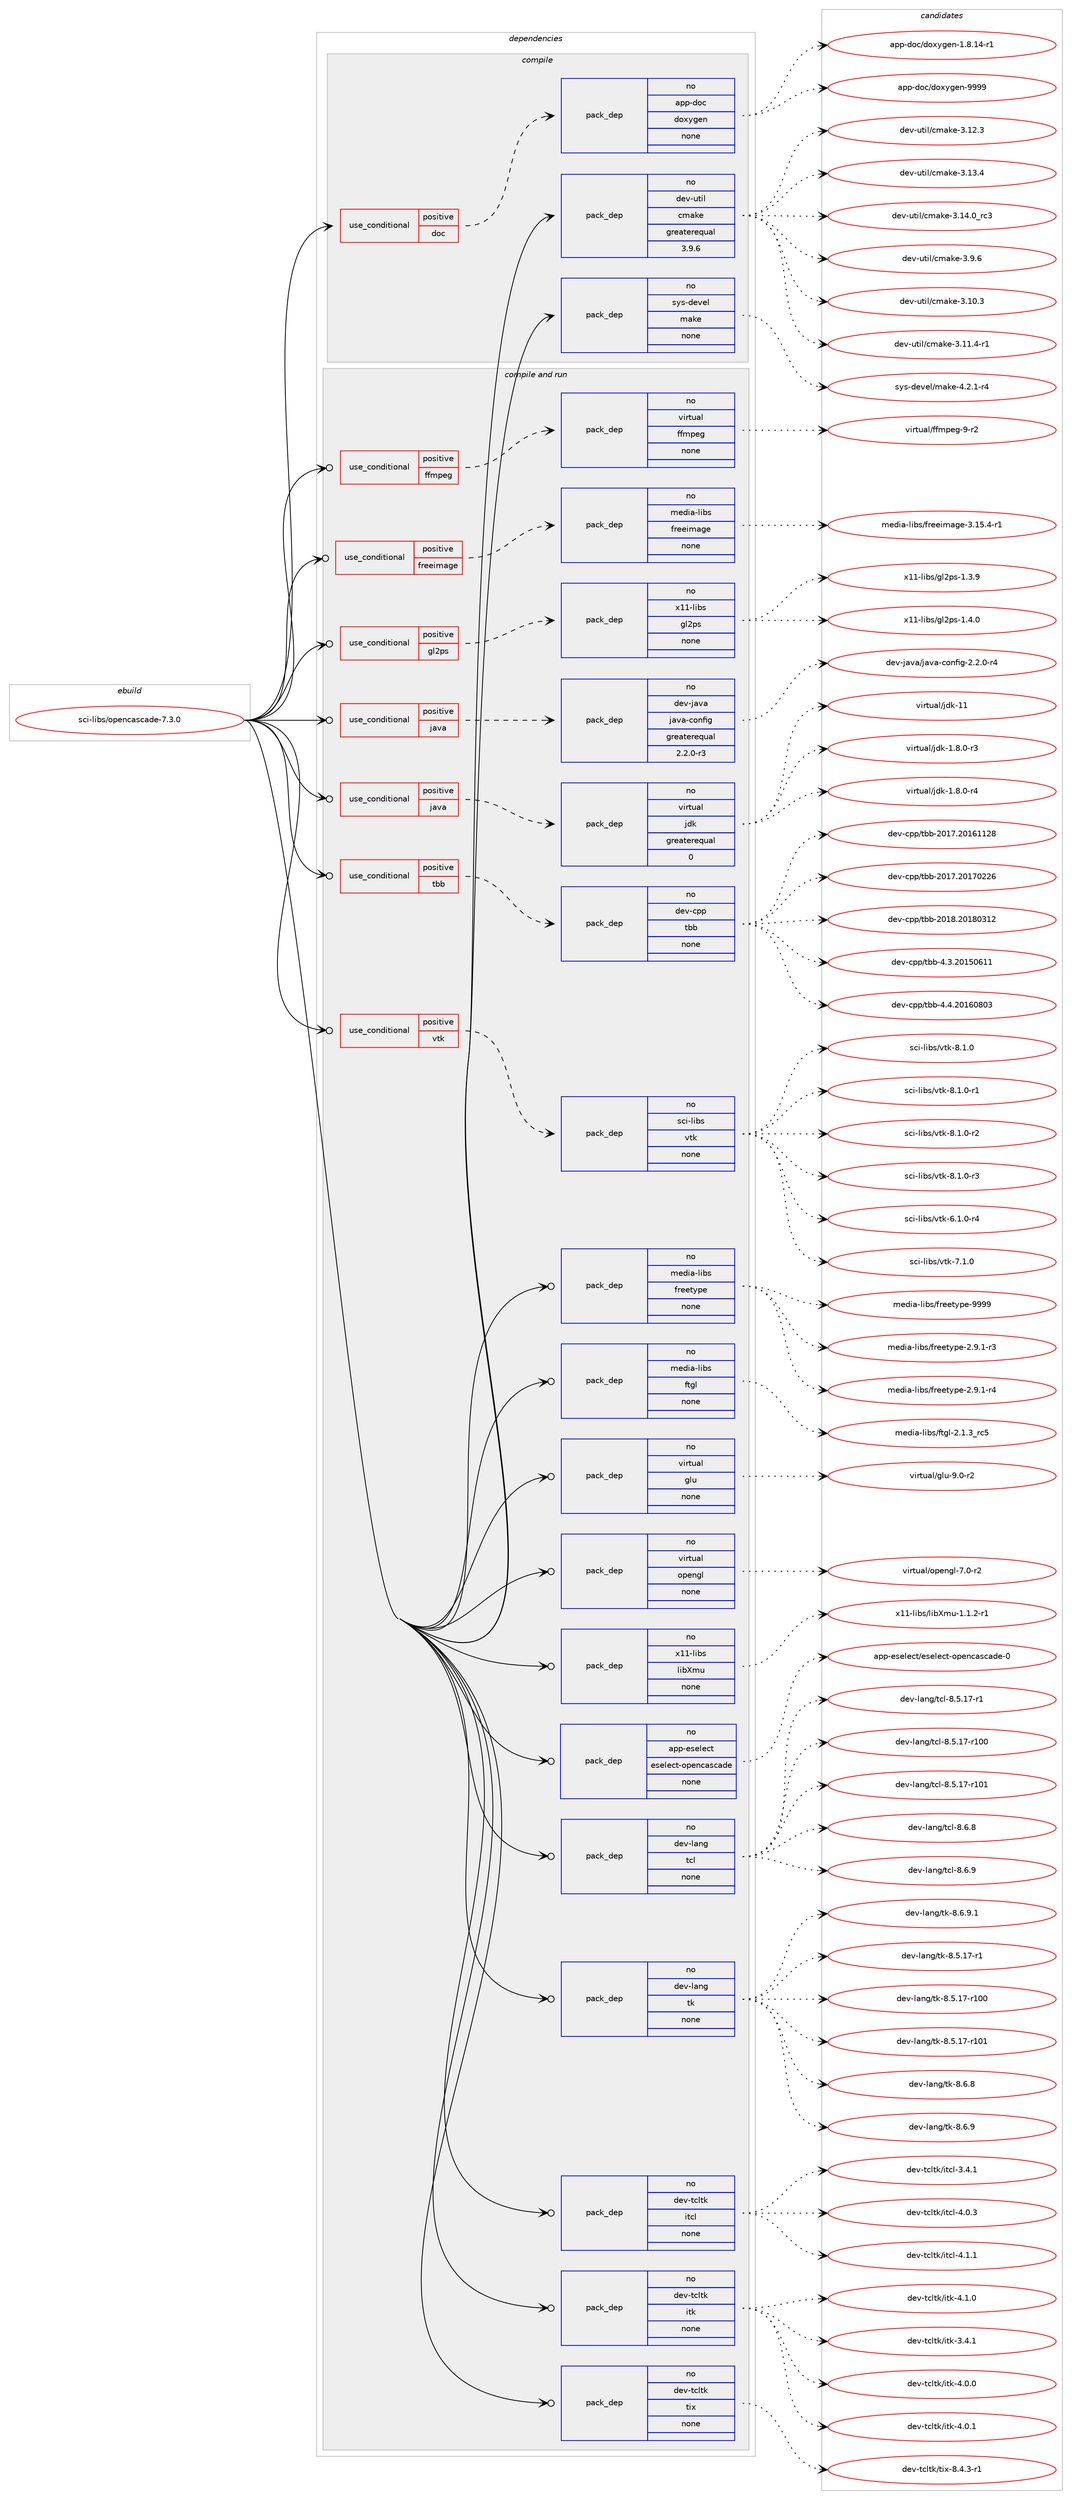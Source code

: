 digraph prolog {

# *************
# Graph options
# *************

newrank=true;
concentrate=true;
compound=true;
graph [rankdir=LR,fontname=Helvetica,fontsize=10,ranksep=1.5];#, ranksep=2.5, nodesep=0.2];
edge  [arrowhead=vee];
node  [fontname=Helvetica,fontsize=10];

# **********
# The ebuild
# **********

subgraph cluster_leftcol {
color=gray;
rank=same;
label=<<i>ebuild</i>>;
id [label="sci-libs/opencascade-7.3.0", color=red, width=4, href="../sci-libs/opencascade-7.3.0.svg"];
}

# ****************
# The dependencies
# ****************

subgraph cluster_midcol {
color=gray;
label=<<i>dependencies</i>>;
subgraph cluster_compile {
fillcolor="#eeeeee";
style=filled;
label=<<i>compile</i>>;
subgraph cond453879 {
dependency1695381 [label=<<TABLE BORDER="0" CELLBORDER="1" CELLSPACING="0" CELLPADDING="4"><TR><TD ROWSPAN="3" CELLPADDING="10">use_conditional</TD></TR><TR><TD>positive</TD></TR><TR><TD>doc</TD></TR></TABLE>>, shape=none, color=red];
subgraph pack1213700 {
dependency1695382 [label=<<TABLE BORDER="0" CELLBORDER="1" CELLSPACING="0" CELLPADDING="4" WIDTH="220"><TR><TD ROWSPAN="6" CELLPADDING="30">pack_dep</TD></TR><TR><TD WIDTH="110">no</TD></TR><TR><TD>app-doc</TD></TR><TR><TD>doxygen</TD></TR><TR><TD>none</TD></TR><TR><TD></TD></TR></TABLE>>, shape=none, color=blue];
}
dependency1695381:e -> dependency1695382:w [weight=20,style="dashed",arrowhead="vee"];
}
id:e -> dependency1695381:w [weight=20,style="solid",arrowhead="vee"];
subgraph pack1213701 {
dependency1695383 [label=<<TABLE BORDER="0" CELLBORDER="1" CELLSPACING="0" CELLPADDING="4" WIDTH="220"><TR><TD ROWSPAN="6" CELLPADDING="30">pack_dep</TD></TR><TR><TD WIDTH="110">no</TD></TR><TR><TD>dev-util</TD></TR><TR><TD>cmake</TD></TR><TR><TD>greaterequal</TD></TR><TR><TD>3.9.6</TD></TR></TABLE>>, shape=none, color=blue];
}
id:e -> dependency1695383:w [weight=20,style="solid",arrowhead="vee"];
subgraph pack1213702 {
dependency1695384 [label=<<TABLE BORDER="0" CELLBORDER="1" CELLSPACING="0" CELLPADDING="4" WIDTH="220"><TR><TD ROWSPAN="6" CELLPADDING="30">pack_dep</TD></TR><TR><TD WIDTH="110">no</TD></TR><TR><TD>sys-devel</TD></TR><TR><TD>make</TD></TR><TR><TD>none</TD></TR><TR><TD></TD></TR></TABLE>>, shape=none, color=blue];
}
id:e -> dependency1695384:w [weight=20,style="solid",arrowhead="vee"];
}
subgraph cluster_compileandrun {
fillcolor="#eeeeee";
style=filled;
label=<<i>compile and run</i>>;
subgraph cond453880 {
dependency1695385 [label=<<TABLE BORDER="0" CELLBORDER="1" CELLSPACING="0" CELLPADDING="4"><TR><TD ROWSPAN="3" CELLPADDING="10">use_conditional</TD></TR><TR><TD>positive</TD></TR><TR><TD>ffmpeg</TD></TR></TABLE>>, shape=none, color=red];
subgraph pack1213703 {
dependency1695386 [label=<<TABLE BORDER="0" CELLBORDER="1" CELLSPACING="0" CELLPADDING="4" WIDTH="220"><TR><TD ROWSPAN="6" CELLPADDING="30">pack_dep</TD></TR><TR><TD WIDTH="110">no</TD></TR><TR><TD>virtual</TD></TR><TR><TD>ffmpeg</TD></TR><TR><TD>none</TD></TR><TR><TD></TD></TR></TABLE>>, shape=none, color=blue];
}
dependency1695385:e -> dependency1695386:w [weight=20,style="dashed",arrowhead="vee"];
}
id:e -> dependency1695385:w [weight=20,style="solid",arrowhead="odotvee"];
subgraph cond453881 {
dependency1695387 [label=<<TABLE BORDER="0" CELLBORDER="1" CELLSPACING="0" CELLPADDING="4"><TR><TD ROWSPAN="3" CELLPADDING="10">use_conditional</TD></TR><TR><TD>positive</TD></TR><TR><TD>freeimage</TD></TR></TABLE>>, shape=none, color=red];
subgraph pack1213704 {
dependency1695388 [label=<<TABLE BORDER="0" CELLBORDER="1" CELLSPACING="0" CELLPADDING="4" WIDTH="220"><TR><TD ROWSPAN="6" CELLPADDING="30">pack_dep</TD></TR><TR><TD WIDTH="110">no</TD></TR><TR><TD>media-libs</TD></TR><TR><TD>freeimage</TD></TR><TR><TD>none</TD></TR><TR><TD></TD></TR></TABLE>>, shape=none, color=blue];
}
dependency1695387:e -> dependency1695388:w [weight=20,style="dashed",arrowhead="vee"];
}
id:e -> dependency1695387:w [weight=20,style="solid",arrowhead="odotvee"];
subgraph cond453882 {
dependency1695389 [label=<<TABLE BORDER="0" CELLBORDER="1" CELLSPACING="0" CELLPADDING="4"><TR><TD ROWSPAN="3" CELLPADDING="10">use_conditional</TD></TR><TR><TD>positive</TD></TR><TR><TD>gl2ps</TD></TR></TABLE>>, shape=none, color=red];
subgraph pack1213705 {
dependency1695390 [label=<<TABLE BORDER="0" CELLBORDER="1" CELLSPACING="0" CELLPADDING="4" WIDTH="220"><TR><TD ROWSPAN="6" CELLPADDING="30">pack_dep</TD></TR><TR><TD WIDTH="110">no</TD></TR><TR><TD>x11-libs</TD></TR><TR><TD>gl2ps</TD></TR><TR><TD>none</TD></TR><TR><TD></TD></TR></TABLE>>, shape=none, color=blue];
}
dependency1695389:e -> dependency1695390:w [weight=20,style="dashed",arrowhead="vee"];
}
id:e -> dependency1695389:w [weight=20,style="solid",arrowhead="odotvee"];
subgraph cond453883 {
dependency1695391 [label=<<TABLE BORDER="0" CELLBORDER="1" CELLSPACING="0" CELLPADDING="4"><TR><TD ROWSPAN="3" CELLPADDING="10">use_conditional</TD></TR><TR><TD>positive</TD></TR><TR><TD>java</TD></TR></TABLE>>, shape=none, color=red];
subgraph pack1213706 {
dependency1695392 [label=<<TABLE BORDER="0" CELLBORDER="1" CELLSPACING="0" CELLPADDING="4" WIDTH="220"><TR><TD ROWSPAN="6" CELLPADDING="30">pack_dep</TD></TR><TR><TD WIDTH="110">no</TD></TR><TR><TD>dev-java</TD></TR><TR><TD>java-config</TD></TR><TR><TD>greaterequal</TD></TR><TR><TD>2.2.0-r3</TD></TR></TABLE>>, shape=none, color=blue];
}
dependency1695391:e -> dependency1695392:w [weight=20,style="dashed",arrowhead="vee"];
}
id:e -> dependency1695391:w [weight=20,style="solid",arrowhead="odotvee"];
subgraph cond453884 {
dependency1695393 [label=<<TABLE BORDER="0" CELLBORDER="1" CELLSPACING="0" CELLPADDING="4"><TR><TD ROWSPAN="3" CELLPADDING="10">use_conditional</TD></TR><TR><TD>positive</TD></TR><TR><TD>java</TD></TR></TABLE>>, shape=none, color=red];
subgraph pack1213707 {
dependency1695394 [label=<<TABLE BORDER="0" CELLBORDER="1" CELLSPACING="0" CELLPADDING="4" WIDTH="220"><TR><TD ROWSPAN="6" CELLPADDING="30">pack_dep</TD></TR><TR><TD WIDTH="110">no</TD></TR><TR><TD>virtual</TD></TR><TR><TD>jdk</TD></TR><TR><TD>greaterequal</TD></TR><TR><TD>0</TD></TR></TABLE>>, shape=none, color=blue];
}
dependency1695393:e -> dependency1695394:w [weight=20,style="dashed",arrowhead="vee"];
}
id:e -> dependency1695393:w [weight=20,style="solid",arrowhead="odotvee"];
subgraph cond453885 {
dependency1695395 [label=<<TABLE BORDER="0" CELLBORDER="1" CELLSPACING="0" CELLPADDING="4"><TR><TD ROWSPAN="3" CELLPADDING="10">use_conditional</TD></TR><TR><TD>positive</TD></TR><TR><TD>tbb</TD></TR></TABLE>>, shape=none, color=red];
subgraph pack1213708 {
dependency1695396 [label=<<TABLE BORDER="0" CELLBORDER="1" CELLSPACING="0" CELLPADDING="4" WIDTH="220"><TR><TD ROWSPAN="6" CELLPADDING="30">pack_dep</TD></TR><TR><TD WIDTH="110">no</TD></TR><TR><TD>dev-cpp</TD></TR><TR><TD>tbb</TD></TR><TR><TD>none</TD></TR><TR><TD></TD></TR></TABLE>>, shape=none, color=blue];
}
dependency1695395:e -> dependency1695396:w [weight=20,style="dashed",arrowhead="vee"];
}
id:e -> dependency1695395:w [weight=20,style="solid",arrowhead="odotvee"];
subgraph cond453886 {
dependency1695397 [label=<<TABLE BORDER="0" CELLBORDER="1" CELLSPACING="0" CELLPADDING="4"><TR><TD ROWSPAN="3" CELLPADDING="10">use_conditional</TD></TR><TR><TD>positive</TD></TR><TR><TD>vtk</TD></TR></TABLE>>, shape=none, color=red];
subgraph pack1213709 {
dependency1695398 [label=<<TABLE BORDER="0" CELLBORDER="1" CELLSPACING="0" CELLPADDING="4" WIDTH="220"><TR><TD ROWSPAN="6" CELLPADDING="30">pack_dep</TD></TR><TR><TD WIDTH="110">no</TD></TR><TR><TD>sci-libs</TD></TR><TR><TD>vtk</TD></TR><TR><TD>none</TD></TR><TR><TD></TD></TR></TABLE>>, shape=none, color=blue];
}
dependency1695397:e -> dependency1695398:w [weight=20,style="dashed",arrowhead="vee"];
}
id:e -> dependency1695397:w [weight=20,style="solid",arrowhead="odotvee"];
subgraph pack1213710 {
dependency1695399 [label=<<TABLE BORDER="0" CELLBORDER="1" CELLSPACING="0" CELLPADDING="4" WIDTH="220"><TR><TD ROWSPAN="6" CELLPADDING="30">pack_dep</TD></TR><TR><TD WIDTH="110">no</TD></TR><TR><TD>app-eselect</TD></TR><TR><TD>eselect-opencascade</TD></TR><TR><TD>none</TD></TR><TR><TD></TD></TR></TABLE>>, shape=none, color=blue];
}
id:e -> dependency1695399:w [weight=20,style="solid",arrowhead="odotvee"];
subgraph pack1213711 {
dependency1695400 [label=<<TABLE BORDER="0" CELLBORDER="1" CELLSPACING="0" CELLPADDING="4" WIDTH="220"><TR><TD ROWSPAN="6" CELLPADDING="30">pack_dep</TD></TR><TR><TD WIDTH="110">no</TD></TR><TR><TD>dev-lang</TD></TR><TR><TD>tcl</TD></TR><TR><TD>none</TD></TR><TR><TD></TD></TR></TABLE>>, shape=none, color=blue];
}
id:e -> dependency1695400:w [weight=20,style="solid",arrowhead="odotvee"];
subgraph pack1213712 {
dependency1695401 [label=<<TABLE BORDER="0" CELLBORDER="1" CELLSPACING="0" CELLPADDING="4" WIDTH="220"><TR><TD ROWSPAN="6" CELLPADDING="30">pack_dep</TD></TR><TR><TD WIDTH="110">no</TD></TR><TR><TD>dev-lang</TD></TR><TR><TD>tk</TD></TR><TR><TD>none</TD></TR><TR><TD></TD></TR></TABLE>>, shape=none, color=blue];
}
id:e -> dependency1695401:w [weight=20,style="solid",arrowhead="odotvee"];
subgraph pack1213713 {
dependency1695402 [label=<<TABLE BORDER="0" CELLBORDER="1" CELLSPACING="0" CELLPADDING="4" WIDTH="220"><TR><TD ROWSPAN="6" CELLPADDING="30">pack_dep</TD></TR><TR><TD WIDTH="110">no</TD></TR><TR><TD>dev-tcltk</TD></TR><TR><TD>itcl</TD></TR><TR><TD>none</TD></TR><TR><TD></TD></TR></TABLE>>, shape=none, color=blue];
}
id:e -> dependency1695402:w [weight=20,style="solid",arrowhead="odotvee"];
subgraph pack1213714 {
dependency1695403 [label=<<TABLE BORDER="0" CELLBORDER="1" CELLSPACING="0" CELLPADDING="4" WIDTH="220"><TR><TD ROWSPAN="6" CELLPADDING="30">pack_dep</TD></TR><TR><TD WIDTH="110">no</TD></TR><TR><TD>dev-tcltk</TD></TR><TR><TD>itk</TD></TR><TR><TD>none</TD></TR><TR><TD></TD></TR></TABLE>>, shape=none, color=blue];
}
id:e -> dependency1695403:w [weight=20,style="solid",arrowhead="odotvee"];
subgraph pack1213715 {
dependency1695404 [label=<<TABLE BORDER="0" CELLBORDER="1" CELLSPACING="0" CELLPADDING="4" WIDTH="220"><TR><TD ROWSPAN="6" CELLPADDING="30">pack_dep</TD></TR><TR><TD WIDTH="110">no</TD></TR><TR><TD>dev-tcltk</TD></TR><TR><TD>tix</TD></TR><TR><TD>none</TD></TR><TR><TD></TD></TR></TABLE>>, shape=none, color=blue];
}
id:e -> dependency1695404:w [weight=20,style="solid",arrowhead="odotvee"];
subgraph pack1213716 {
dependency1695405 [label=<<TABLE BORDER="0" CELLBORDER="1" CELLSPACING="0" CELLPADDING="4" WIDTH="220"><TR><TD ROWSPAN="6" CELLPADDING="30">pack_dep</TD></TR><TR><TD WIDTH="110">no</TD></TR><TR><TD>media-libs</TD></TR><TR><TD>freetype</TD></TR><TR><TD>none</TD></TR><TR><TD></TD></TR></TABLE>>, shape=none, color=blue];
}
id:e -> dependency1695405:w [weight=20,style="solid",arrowhead="odotvee"];
subgraph pack1213717 {
dependency1695406 [label=<<TABLE BORDER="0" CELLBORDER="1" CELLSPACING="0" CELLPADDING="4" WIDTH="220"><TR><TD ROWSPAN="6" CELLPADDING="30">pack_dep</TD></TR><TR><TD WIDTH="110">no</TD></TR><TR><TD>media-libs</TD></TR><TR><TD>ftgl</TD></TR><TR><TD>none</TD></TR><TR><TD></TD></TR></TABLE>>, shape=none, color=blue];
}
id:e -> dependency1695406:w [weight=20,style="solid",arrowhead="odotvee"];
subgraph pack1213718 {
dependency1695407 [label=<<TABLE BORDER="0" CELLBORDER="1" CELLSPACING="0" CELLPADDING="4" WIDTH="220"><TR><TD ROWSPAN="6" CELLPADDING="30">pack_dep</TD></TR><TR><TD WIDTH="110">no</TD></TR><TR><TD>virtual</TD></TR><TR><TD>glu</TD></TR><TR><TD>none</TD></TR><TR><TD></TD></TR></TABLE>>, shape=none, color=blue];
}
id:e -> dependency1695407:w [weight=20,style="solid",arrowhead="odotvee"];
subgraph pack1213719 {
dependency1695408 [label=<<TABLE BORDER="0" CELLBORDER="1" CELLSPACING="0" CELLPADDING="4" WIDTH="220"><TR><TD ROWSPAN="6" CELLPADDING="30">pack_dep</TD></TR><TR><TD WIDTH="110">no</TD></TR><TR><TD>virtual</TD></TR><TR><TD>opengl</TD></TR><TR><TD>none</TD></TR><TR><TD></TD></TR></TABLE>>, shape=none, color=blue];
}
id:e -> dependency1695408:w [weight=20,style="solid",arrowhead="odotvee"];
subgraph pack1213720 {
dependency1695409 [label=<<TABLE BORDER="0" CELLBORDER="1" CELLSPACING="0" CELLPADDING="4" WIDTH="220"><TR><TD ROWSPAN="6" CELLPADDING="30">pack_dep</TD></TR><TR><TD WIDTH="110">no</TD></TR><TR><TD>x11-libs</TD></TR><TR><TD>libXmu</TD></TR><TR><TD>none</TD></TR><TR><TD></TD></TR></TABLE>>, shape=none, color=blue];
}
id:e -> dependency1695409:w [weight=20,style="solid",arrowhead="odotvee"];
}
subgraph cluster_run {
fillcolor="#eeeeee";
style=filled;
label=<<i>run</i>>;
}
}

# **************
# The candidates
# **************

subgraph cluster_choices {
rank=same;
color=gray;
label=<<i>candidates</i>>;

subgraph choice1213700 {
color=black;
nodesep=1;
choice97112112451001119947100111120121103101110454946564649524511449 [label="app-doc/doxygen-1.8.14-r1", color=red, width=4,href="../app-doc/doxygen-1.8.14-r1.svg"];
choice971121124510011199471001111201211031011104557575757 [label="app-doc/doxygen-9999", color=red, width=4,href="../app-doc/doxygen-9999.svg"];
dependency1695382:e -> choice97112112451001119947100111120121103101110454946564649524511449:w [style=dotted,weight="100"];
dependency1695382:e -> choice971121124510011199471001111201211031011104557575757:w [style=dotted,weight="100"];
}
subgraph choice1213701 {
color=black;
nodesep=1;
choice1001011184511711610510847991099710710145514649484651 [label="dev-util/cmake-3.10.3", color=red, width=4,href="../dev-util/cmake-3.10.3.svg"];
choice10010111845117116105108479910997107101455146494946524511449 [label="dev-util/cmake-3.11.4-r1", color=red, width=4,href="../dev-util/cmake-3.11.4-r1.svg"];
choice1001011184511711610510847991099710710145514649504651 [label="dev-util/cmake-3.12.3", color=red, width=4,href="../dev-util/cmake-3.12.3.svg"];
choice1001011184511711610510847991099710710145514649514652 [label="dev-util/cmake-3.13.4", color=red, width=4,href="../dev-util/cmake-3.13.4.svg"];
choice1001011184511711610510847991099710710145514649524648951149951 [label="dev-util/cmake-3.14.0_rc3", color=red, width=4,href="../dev-util/cmake-3.14.0_rc3.svg"];
choice10010111845117116105108479910997107101455146574654 [label="dev-util/cmake-3.9.6", color=red, width=4,href="../dev-util/cmake-3.9.6.svg"];
dependency1695383:e -> choice1001011184511711610510847991099710710145514649484651:w [style=dotted,weight="100"];
dependency1695383:e -> choice10010111845117116105108479910997107101455146494946524511449:w [style=dotted,weight="100"];
dependency1695383:e -> choice1001011184511711610510847991099710710145514649504651:w [style=dotted,weight="100"];
dependency1695383:e -> choice1001011184511711610510847991099710710145514649514652:w [style=dotted,weight="100"];
dependency1695383:e -> choice1001011184511711610510847991099710710145514649524648951149951:w [style=dotted,weight="100"];
dependency1695383:e -> choice10010111845117116105108479910997107101455146574654:w [style=dotted,weight="100"];
}
subgraph choice1213702 {
color=black;
nodesep=1;
choice1151211154510010111810110847109971071014552465046494511452 [label="sys-devel/make-4.2.1-r4", color=red, width=4,href="../sys-devel/make-4.2.1-r4.svg"];
dependency1695384:e -> choice1151211154510010111810110847109971071014552465046494511452:w [style=dotted,weight="100"];
}
subgraph choice1213703 {
color=black;
nodesep=1;
choice118105114116117971084710210210911210110345574511450 [label="virtual/ffmpeg-9-r2", color=red, width=4,href="../virtual/ffmpeg-9-r2.svg"];
dependency1695386:e -> choice118105114116117971084710210210911210110345574511450:w [style=dotted,weight="100"];
}
subgraph choice1213704 {
color=black;
nodesep=1;
choice1091011001059745108105981154710211410110110510997103101455146495346524511449 [label="media-libs/freeimage-3.15.4-r1", color=red, width=4,href="../media-libs/freeimage-3.15.4-r1.svg"];
dependency1695388:e -> choice1091011001059745108105981154710211410110110510997103101455146495346524511449:w [style=dotted,weight="100"];
}
subgraph choice1213705 {
color=black;
nodesep=1;
choice120494945108105981154710310850112115454946514657 [label="x11-libs/gl2ps-1.3.9", color=red, width=4,href="../x11-libs/gl2ps-1.3.9.svg"];
choice120494945108105981154710310850112115454946524648 [label="x11-libs/gl2ps-1.4.0", color=red, width=4,href="../x11-libs/gl2ps-1.4.0.svg"];
dependency1695390:e -> choice120494945108105981154710310850112115454946514657:w [style=dotted,weight="100"];
dependency1695390:e -> choice120494945108105981154710310850112115454946524648:w [style=dotted,weight="100"];
}
subgraph choice1213706 {
color=black;
nodesep=1;
choice10010111845106971189747106971189745991111101021051034550465046484511452 [label="dev-java/java-config-2.2.0-r4", color=red, width=4,href="../dev-java/java-config-2.2.0-r4.svg"];
dependency1695392:e -> choice10010111845106971189747106971189745991111101021051034550465046484511452:w [style=dotted,weight="100"];
}
subgraph choice1213707 {
color=black;
nodesep=1;
choice11810511411611797108471061001074549465646484511451 [label="virtual/jdk-1.8.0-r3", color=red, width=4,href="../virtual/jdk-1.8.0-r3.svg"];
choice11810511411611797108471061001074549465646484511452 [label="virtual/jdk-1.8.0-r4", color=red, width=4,href="../virtual/jdk-1.8.0-r4.svg"];
choice1181051141161179710847106100107454949 [label="virtual/jdk-11", color=red, width=4,href="../virtual/jdk-11.svg"];
dependency1695394:e -> choice11810511411611797108471061001074549465646484511451:w [style=dotted,weight="100"];
dependency1695394:e -> choice11810511411611797108471061001074549465646484511452:w [style=dotted,weight="100"];
dependency1695394:e -> choice1181051141161179710847106100107454949:w [style=dotted,weight="100"];
}
subgraph choice1213708 {
color=black;
nodesep=1;
choice10010111845991121124711698984550484955465048495449495056 [label="dev-cpp/tbb-2017.20161128", color=red, width=4,href="../dev-cpp/tbb-2017.20161128.svg"];
choice10010111845991121124711698984550484955465048495548505054 [label="dev-cpp/tbb-2017.20170226", color=red, width=4,href="../dev-cpp/tbb-2017.20170226.svg"];
choice10010111845991121124711698984550484956465048495648514950 [label="dev-cpp/tbb-2018.20180312", color=red, width=4,href="../dev-cpp/tbb-2018.20180312.svg"];
choice100101118459911211247116989845524651465048495348544949 [label="dev-cpp/tbb-4.3.20150611", color=red, width=4,href="../dev-cpp/tbb-4.3.20150611.svg"];
choice100101118459911211247116989845524652465048495448564851 [label="dev-cpp/tbb-4.4.20160803", color=red, width=4,href="../dev-cpp/tbb-4.4.20160803.svg"];
dependency1695396:e -> choice10010111845991121124711698984550484955465048495449495056:w [style=dotted,weight="100"];
dependency1695396:e -> choice10010111845991121124711698984550484955465048495548505054:w [style=dotted,weight="100"];
dependency1695396:e -> choice10010111845991121124711698984550484956465048495648514950:w [style=dotted,weight="100"];
dependency1695396:e -> choice100101118459911211247116989845524651465048495348544949:w [style=dotted,weight="100"];
dependency1695396:e -> choice100101118459911211247116989845524652465048495448564851:w [style=dotted,weight="100"];
}
subgraph choice1213709 {
color=black;
nodesep=1;
choice115991054510810598115471181161074554464946484511452 [label="sci-libs/vtk-6.1.0-r4", color=red, width=4,href="../sci-libs/vtk-6.1.0-r4.svg"];
choice11599105451081059811547118116107455546494648 [label="sci-libs/vtk-7.1.0", color=red, width=4,href="../sci-libs/vtk-7.1.0.svg"];
choice11599105451081059811547118116107455646494648 [label="sci-libs/vtk-8.1.0", color=red, width=4,href="../sci-libs/vtk-8.1.0.svg"];
choice115991054510810598115471181161074556464946484511449 [label="sci-libs/vtk-8.1.0-r1", color=red, width=4,href="../sci-libs/vtk-8.1.0-r1.svg"];
choice115991054510810598115471181161074556464946484511450 [label="sci-libs/vtk-8.1.0-r2", color=red, width=4,href="../sci-libs/vtk-8.1.0-r2.svg"];
choice115991054510810598115471181161074556464946484511451 [label="sci-libs/vtk-8.1.0-r3", color=red, width=4,href="../sci-libs/vtk-8.1.0-r3.svg"];
dependency1695398:e -> choice115991054510810598115471181161074554464946484511452:w [style=dotted,weight="100"];
dependency1695398:e -> choice11599105451081059811547118116107455546494648:w [style=dotted,weight="100"];
dependency1695398:e -> choice11599105451081059811547118116107455646494648:w [style=dotted,weight="100"];
dependency1695398:e -> choice115991054510810598115471181161074556464946484511449:w [style=dotted,weight="100"];
dependency1695398:e -> choice115991054510810598115471181161074556464946484511450:w [style=dotted,weight="100"];
dependency1695398:e -> choice115991054510810598115471181161074556464946484511451:w [style=dotted,weight="100"];
}
subgraph choice1213710 {
color=black;
nodesep=1;
choice971121124510111510110810199116471011151011081019911645111112101110999711599971001014548 [label="app-eselect/eselect-opencascade-0", color=red, width=4,href="../app-eselect/eselect-opencascade-0.svg"];
dependency1695399:e -> choice971121124510111510110810199116471011151011081019911645111112101110999711599971001014548:w [style=dotted,weight="100"];
}
subgraph choice1213711 {
color=black;
nodesep=1;
choice10010111845108971101034711699108455646534649554511449 [label="dev-lang/tcl-8.5.17-r1", color=red, width=4,href="../dev-lang/tcl-8.5.17-r1.svg"];
choice100101118451089711010347116991084556465346495545114494848 [label="dev-lang/tcl-8.5.17-r100", color=red, width=4,href="../dev-lang/tcl-8.5.17-r100.svg"];
choice100101118451089711010347116991084556465346495545114494849 [label="dev-lang/tcl-8.5.17-r101", color=red, width=4,href="../dev-lang/tcl-8.5.17-r101.svg"];
choice10010111845108971101034711699108455646544656 [label="dev-lang/tcl-8.6.8", color=red, width=4,href="../dev-lang/tcl-8.6.8.svg"];
choice10010111845108971101034711699108455646544657 [label="dev-lang/tcl-8.6.9", color=red, width=4,href="../dev-lang/tcl-8.6.9.svg"];
dependency1695400:e -> choice10010111845108971101034711699108455646534649554511449:w [style=dotted,weight="100"];
dependency1695400:e -> choice100101118451089711010347116991084556465346495545114494848:w [style=dotted,weight="100"];
dependency1695400:e -> choice100101118451089711010347116991084556465346495545114494849:w [style=dotted,weight="100"];
dependency1695400:e -> choice10010111845108971101034711699108455646544656:w [style=dotted,weight="100"];
dependency1695400:e -> choice10010111845108971101034711699108455646544657:w [style=dotted,weight="100"];
}
subgraph choice1213712 {
color=black;
nodesep=1;
choice100101118451089711010347116107455646534649554511449 [label="dev-lang/tk-8.5.17-r1", color=red, width=4,href="../dev-lang/tk-8.5.17-r1.svg"];
choice1001011184510897110103471161074556465346495545114494848 [label="dev-lang/tk-8.5.17-r100", color=red, width=4,href="../dev-lang/tk-8.5.17-r100.svg"];
choice1001011184510897110103471161074556465346495545114494849 [label="dev-lang/tk-8.5.17-r101", color=red, width=4,href="../dev-lang/tk-8.5.17-r101.svg"];
choice100101118451089711010347116107455646544656 [label="dev-lang/tk-8.6.8", color=red, width=4,href="../dev-lang/tk-8.6.8.svg"];
choice100101118451089711010347116107455646544657 [label="dev-lang/tk-8.6.9", color=red, width=4,href="../dev-lang/tk-8.6.9.svg"];
choice1001011184510897110103471161074556465446574649 [label="dev-lang/tk-8.6.9.1", color=red, width=4,href="../dev-lang/tk-8.6.9.1.svg"];
dependency1695401:e -> choice100101118451089711010347116107455646534649554511449:w [style=dotted,weight="100"];
dependency1695401:e -> choice1001011184510897110103471161074556465346495545114494848:w [style=dotted,weight="100"];
dependency1695401:e -> choice1001011184510897110103471161074556465346495545114494849:w [style=dotted,weight="100"];
dependency1695401:e -> choice100101118451089711010347116107455646544656:w [style=dotted,weight="100"];
dependency1695401:e -> choice100101118451089711010347116107455646544657:w [style=dotted,weight="100"];
dependency1695401:e -> choice1001011184510897110103471161074556465446574649:w [style=dotted,weight="100"];
}
subgraph choice1213713 {
color=black;
nodesep=1;
choice10010111845116991081161074710511699108455146524649 [label="dev-tcltk/itcl-3.4.1", color=red, width=4,href="../dev-tcltk/itcl-3.4.1.svg"];
choice10010111845116991081161074710511699108455246484651 [label="dev-tcltk/itcl-4.0.3", color=red, width=4,href="../dev-tcltk/itcl-4.0.3.svg"];
choice10010111845116991081161074710511699108455246494649 [label="dev-tcltk/itcl-4.1.1", color=red, width=4,href="../dev-tcltk/itcl-4.1.1.svg"];
dependency1695402:e -> choice10010111845116991081161074710511699108455146524649:w [style=dotted,weight="100"];
dependency1695402:e -> choice10010111845116991081161074710511699108455246484651:w [style=dotted,weight="100"];
dependency1695402:e -> choice10010111845116991081161074710511699108455246494649:w [style=dotted,weight="100"];
}
subgraph choice1213714 {
color=black;
nodesep=1;
choice100101118451169910811610747105116107455146524649 [label="dev-tcltk/itk-3.4.1", color=red, width=4,href="../dev-tcltk/itk-3.4.1.svg"];
choice100101118451169910811610747105116107455246484648 [label="dev-tcltk/itk-4.0.0", color=red, width=4,href="../dev-tcltk/itk-4.0.0.svg"];
choice100101118451169910811610747105116107455246484649 [label="dev-tcltk/itk-4.0.1", color=red, width=4,href="../dev-tcltk/itk-4.0.1.svg"];
choice100101118451169910811610747105116107455246494648 [label="dev-tcltk/itk-4.1.0", color=red, width=4,href="../dev-tcltk/itk-4.1.0.svg"];
dependency1695403:e -> choice100101118451169910811610747105116107455146524649:w [style=dotted,weight="100"];
dependency1695403:e -> choice100101118451169910811610747105116107455246484648:w [style=dotted,weight="100"];
dependency1695403:e -> choice100101118451169910811610747105116107455246484649:w [style=dotted,weight="100"];
dependency1695403:e -> choice100101118451169910811610747105116107455246494648:w [style=dotted,weight="100"];
}
subgraph choice1213715 {
color=black;
nodesep=1;
choice1001011184511699108116107471161051204556465246514511449 [label="dev-tcltk/tix-8.4.3-r1", color=red, width=4,href="../dev-tcltk/tix-8.4.3-r1.svg"];
dependency1695404:e -> choice1001011184511699108116107471161051204556465246514511449:w [style=dotted,weight="100"];
}
subgraph choice1213716 {
color=black;
nodesep=1;
choice109101100105974510810598115471021141011011161211121014550465746494511451 [label="media-libs/freetype-2.9.1-r3", color=red, width=4,href="../media-libs/freetype-2.9.1-r3.svg"];
choice109101100105974510810598115471021141011011161211121014550465746494511452 [label="media-libs/freetype-2.9.1-r4", color=red, width=4,href="../media-libs/freetype-2.9.1-r4.svg"];
choice109101100105974510810598115471021141011011161211121014557575757 [label="media-libs/freetype-9999", color=red, width=4,href="../media-libs/freetype-9999.svg"];
dependency1695405:e -> choice109101100105974510810598115471021141011011161211121014550465746494511451:w [style=dotted,weight="100"];
dependency1695405:e -> choice109101100105974510810598115471021141011011161211121014550465746494511452:w [style=dotted,weight="100"];
dependency1695405:e -> choice109101100105974510810598115471021141011011161211121014557575757:w [style=dotted,weight="100"];
}
subgraph choice1213717 {
color=black;
nodesep=1;
choice10910110010597451081059811547102116103108455046494651951149953 [label="media-libs/ftgl-2.1.3_rc5", color=red, width=4,href="../media-libs/ftgl-2.1.3_rc5.svg"];
dependency1695406:e -> choice10910110010597451081059811547102116103108455046494651951149953:w [style=dotted,weight="100"];
}
subgraph choice1213718 {
color=black;
nodesep=1;
choice1181051141161179710847103108117455746484511450 [label="virtual/glu-9.0-r2", color=red, width=4,href="../virtual/glu-9.0-r2.svg"];
dependency1695407:e -> choice1181051141161179710847103108117455746484511450:w [style=dotted,weight="100"];
}
subgraph choice1213719 {
color=black;
nodesep=1;
choice1181051141161179710847111112101110103108455546484511450 [label="virtual/opengl-7.0-r2", color=red, width=4,href="../virtual/opengl-7.0-r2.svg"];
dependency1695408:e -> choice1181051141161179710847111112101110103108455546484511450:w [style=dotted,weight="100"];
}
subgraph choice1213720 {
color=black;
nodesep=1;
choice120494945108105981154710810598881091174549464946504511449 [label="x11-libs/libXmu-1.1.2-r1", color=red, width=4,href="../x11-libs/libXmu-1.1.2-r1.svg"];
dependency1695409:e -> choice120494945108105981154710810598881091174549464946504511449:w [style=dotted,weight="100"];
}
}

}

